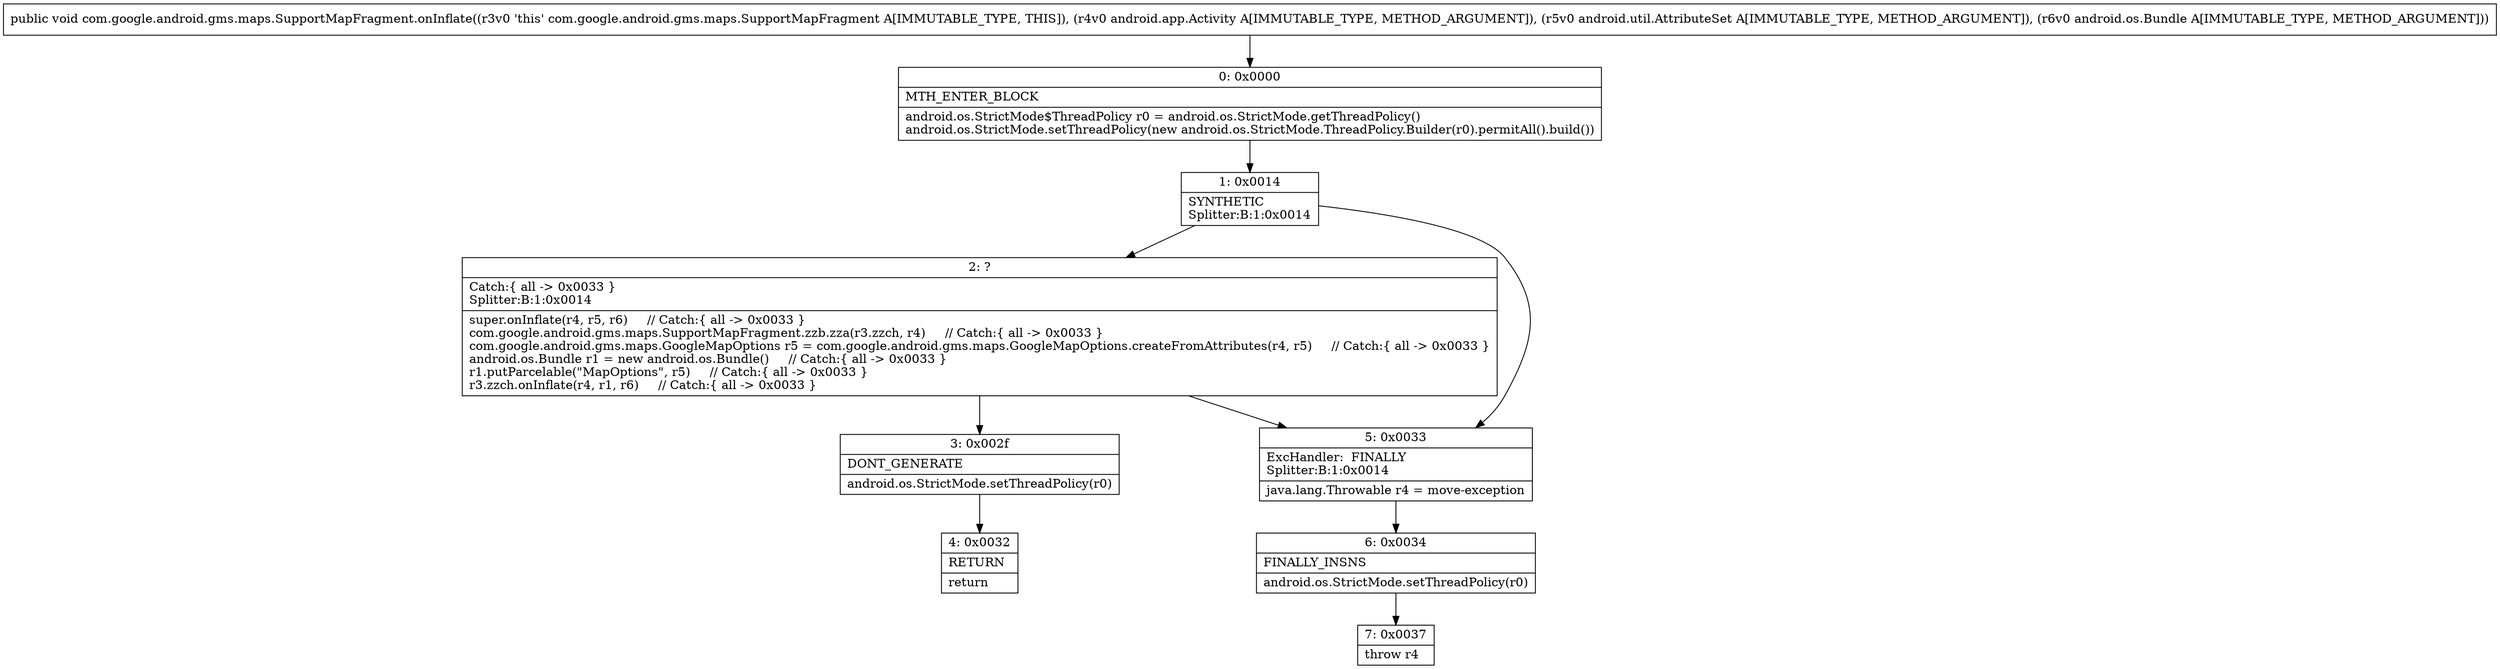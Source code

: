 digraph "CFG forcom.google.android.gms.maps.SupportMapFragment.onInflate(Landroid\/app\/Activity;Landroid\/util\/AttributeSet;Landroid\/os\/Bundle;)V" {
Node_0 [shape=record,label="{0\:\ 0x0000|MTH_ENTER_BLOCK\l|android.os.StrictMode$ThreadPolicy r0 = android.os.StrictMode.getThreadPolicy()\landroid.os.StrictMode.setThreadPolicy(new android.os.StrictMode.ThreadPolicy.Builder(r0).permitAll().build())\l}"];
Node_1 [shape=record,label="{1\:\ 0x0014|SYNTHETIC\lSplitter:B:1:0x0014\l}"];
Node_2 [shape=record,label="{2\:\ ?|Catch:\{ all \-\> 0x0033 \}\lSplitter:B:1:0x0014\l|super.onInflate(r4, r5, r6)     \/\/ Catch:\{ all \-\> 0x0033 \}\lcom.google.android.gms.maps.SupportMapFragment.zzb.zza(r3.zzch, r4)     \/\/ Catch:\{ all \-\> 0x0033 \}\lcom.google.android.gms.maps.GoogleMapOptions r5 = com.google.android.gms.maps.GoogleMapOptions.createFromAttributes(r4, r5)     \/\/ Catch:\{ all \-\> 0x0033 \}\landroid.os.Bundle r1 = new android.os.Bundle()     \/\/ Catch:\{ all \-\> 0x0033 \}\lr1.putParcelable(\"MapOptions\", r5)     \/\/ Catch:\{ all \-\> 0x0033 \}\lr3.zzch.onInflate(r4, r1, r6)     \/\/ Catch:\{ all \-\> 0x0033 \}\l}"];
Node_3 [shape=record,label="{3\:\ 0x002f|DONT_GENERATE\l|android.os.StrictMode.setThreadPolicy(r0)\l}"];
Node_4 [shape=record,label="{4\:\ 0x0032|RETURN\l|return\l}"];
Node_5 [shape=record,label="{5\:\ 0x0033|ExcHandler:  FINALLY\lSplitter:B:1:0x0014\l|java.lang.Throwable r4 = move\-exception\l}"];
Node_6 [shape=record,label="{6\:\ 0x0034|FINALLY_INSNS\l|android.os.StrictMode.setThreadPolicy(r0)\l}"];
Node_7 [shape=record,label="{7\:\ 0x0037|throw r4\l}"];
MethodNode[shape=record,label="{public void com.google.android.gms.maps.SupportMapFragment.onInflate((r3v0 'this' com.google.android.gms.maps.SupportMapFragment A[IMMUTABLE_TYPE, THIS]), (r4v0 android.app.Activity A[IMMUTABLE_TYPE, METHOD_ARGUMENT]), (r5v0 android.util.AttributeSet A[IMMUTABLE_TYPE, METHOD_ARGUMENT]), (r6v0 android.os.Bundle A[IMMUTABLE_TYPE, METHOD_ARGUMENT])) }"];
MethodNode -> Node_0;
Node_0 -> Node_1;
Node_1 -> Node_2;
Node_1 -> Node_5;
Node_2 -> Node_3;
Node_2 -> Node_5;
Node_3 -> Node_4;
Node_5 -> Node_6;
Node_6 -> Node_7;
}

